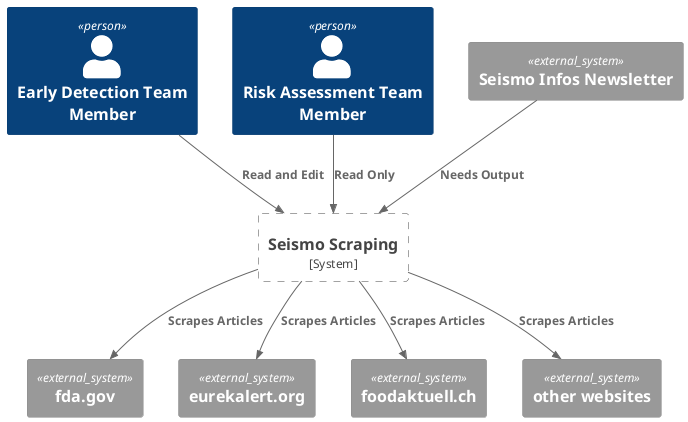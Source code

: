 @startuml
!include <C4/C4_Container>

Person(user_s, "Early Detection Team Member", "")
Person(user_p, "Risk Assessment Team Member", "")

System_Boundary(boundary, "Seismo Scraping") {

}

System_Ext(seismo, "Seismo Infos Newsletter")
System_Ext(fda, "fda.gov")
System_Ext(eurekalert, "eurekalert.org")
System_Ext(foodaktuell, "foodaktuell.ch")
System_Ext(..., "other websites")

Rel(user_s, boundary, "Read and Edit")
Rel(user_p, boundary, "Read Only")
Rel(seismo, boundary, "Needs Output")
Rel(boundary, fda, "Scrapes Articles")
Rel(boundary, eurekalert, "Scrapes Articles")
Rel(boundary, foodaktuell, "Scrapes Articles")
Rel(boundary, ..., "Scrapes Articles")
@enduml
